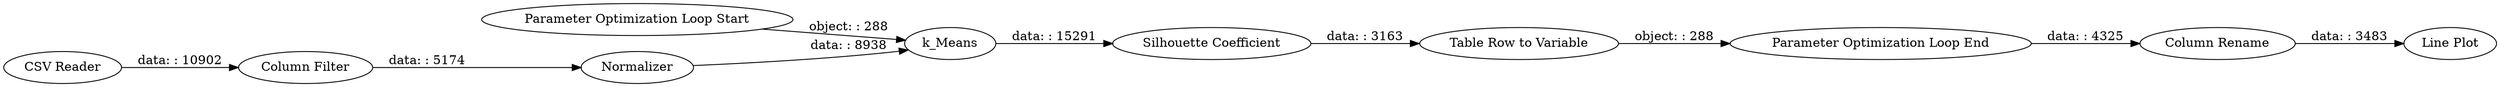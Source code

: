 digraph {
	"463787690961243960_775" [label="Line Plot"]
	"463787690961243960_776" [label="Parameter Optimization Loop Start"]
	"463787690961243960_780" [label="Column Rename"]
	"463787690961243960_3" [label=k_Means]
	"463787690961243960_27" [label="Silhouette Coefficient"]
	"463787690961243960_1" [label="CSV Reader"]
	"463787690961243960_778" [label="Table Row to Variable"]
	"463787690961243960_34" [label="Column Filter"]
	"463787690961243960_2" [label=Normalizer]
	"463787690961243960_777" [label="Parameter Optimization Loop End"]
	"463787690961243960_34" -> "463787690961243960_2" [label="data: : 5174"]
	"463787690961243960_777" -> "463787690961243960_780" [label="data: : 4325"]
	"463787690961243960_3" -> "463787690961243960_27" [label="data: : 15291"]
	"463787690961243960_1" -> "463787690961243960_34" [label="data: : 10902"]
	"463787690961243960_2" -> "463787690961243960_3" [label="data: : 8938"]
	"463787690961243960_778" -> "463787690961243960_777" [label="object: : 288"]
	"463787690961243960_780" -> "463787690961243960_775" [label="data: : 3483"]
	"463787690961243960_776" -> "463787690961243960_3" [label="object: : 288"]
	"463787690961243960_27" -> "463787690961243960_778" [label="data: : 3163"]
	rankdir=LR
}
